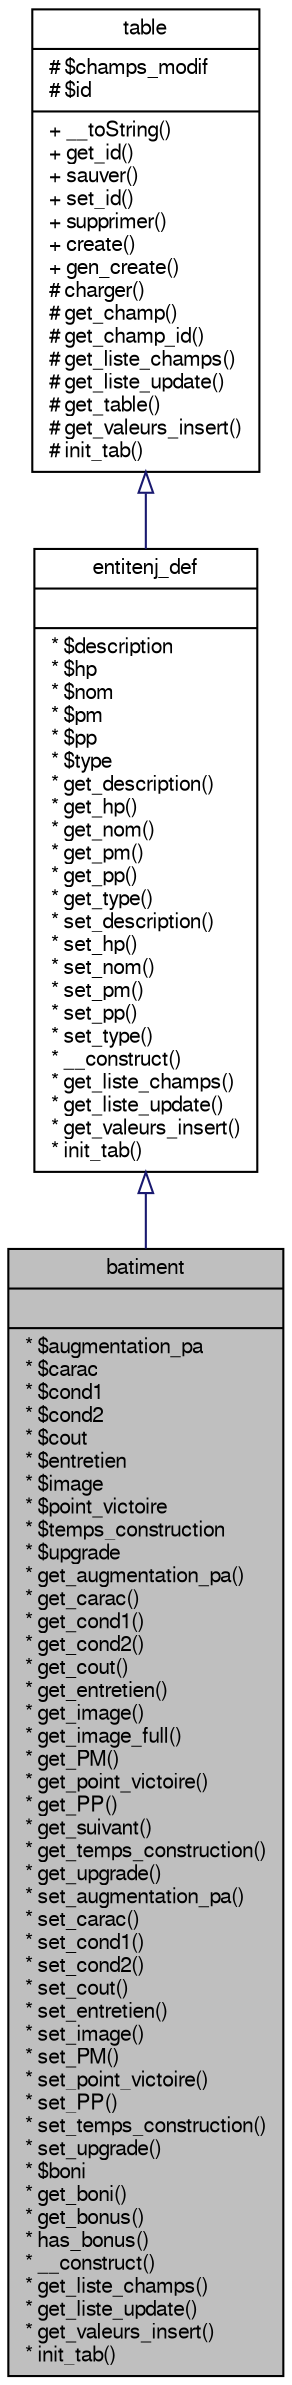 digraph G
{
  bgcolor="transparent";
  edge [fontname="FreeSans",fontsize="10",labelfontname="FreeSans",labelfontsize="10"];
  node [fontname="FreeSans",fontsize="10",shape=record];
  Node1 [label="{batiment\n||* $augmentation_pa\l* $carac\l* $cond1\l* $cond2\l* $cout\l* $entretien\l* $image\l* $point_victoire\l* $temps_construction\l* $upgrade\l* get_augmentation_pa()\l* get_carac()\l* get_cond1()\l* get_cond2()\l* get_cout()\l* get_entretien()\l* get_image()\l* get_image_full()\l* get_PM()\l* get_point_victoire()\l* get_PP()\l* get_suivant()\l* get_temps_construction()\l* get_upgrade()\l* set_augmentation_pa()\l* set_carac()\l* set_cond1()\l* set_cond2()\l* set_cout()\l* set_entretien()\l* set_image()\l* set_PM()\l* set_point_victoire()\l* set_PP()\l* set_temps_construction()\l* set_upgrade()\l* $boni\l* get_boni()\l* get_bonus()\l* has_bonus()\l* __construct()\l* get_liste_champs()\l* get_liste_update()\l* get_valeurs_insert()\l* init_tab()\l}",height=0.2,width=0.4,color="black", fillcolor="grey75", style="filled" fontcolor="black"];
  Node2 -> Node1 [dir=back,color="midnightblue",fontsize="10",style="solid",arrowtail="empty",fontname="FreeSans"];
  Node2 [label="{entitenj_def\n||* $description\l* $hp\l* $nom\l* $pm\l* $pp\l* $type\l* get_description()\l* get_hp()\l* get_nom()\l* get_pm()\l* get_pp()\l* get_type()\l* set_description()\l* set_hp()\l* set_nom()\l* set_pm()\l* set_pp()\l* set_type()\l* __construct()\l* get_liste_champs()\l* get_liste_update()\l* get_valeurs_insert()\l* init_tab()\l}",height=0.2,width=0.4,color="black",URL="$classentitenj__def.html",tooltip="Classe abstraite entitenj_def Cette classe de base pour les définitions des entités..."];
  Node3 -> Node2 [dir=back,color="midnightblue",fontsize="10",style="solid",arrowtail="empty",fontname="FreeSans"];
  Node3 [label="{table\n|# $champs_modif\l# $id\l|+ __toString()\l+ get_id()\l+ sauver()\l+ set_id()\l+ supprimer()\l+ create()\l+ gen_create()\l# charger()\l# get_champ()\l# get_champ_id()\l# get_liste_champs()\l# get_liste_update()\l# get_table()\l# get_valeurs_insert()\l# init_tab()\l}",height=0.2,width=0.4,color="black",URL="$classtable.html",tooltip="Classe de base pour les objets représentant un élément d&#39;une table dans la..."];
}
